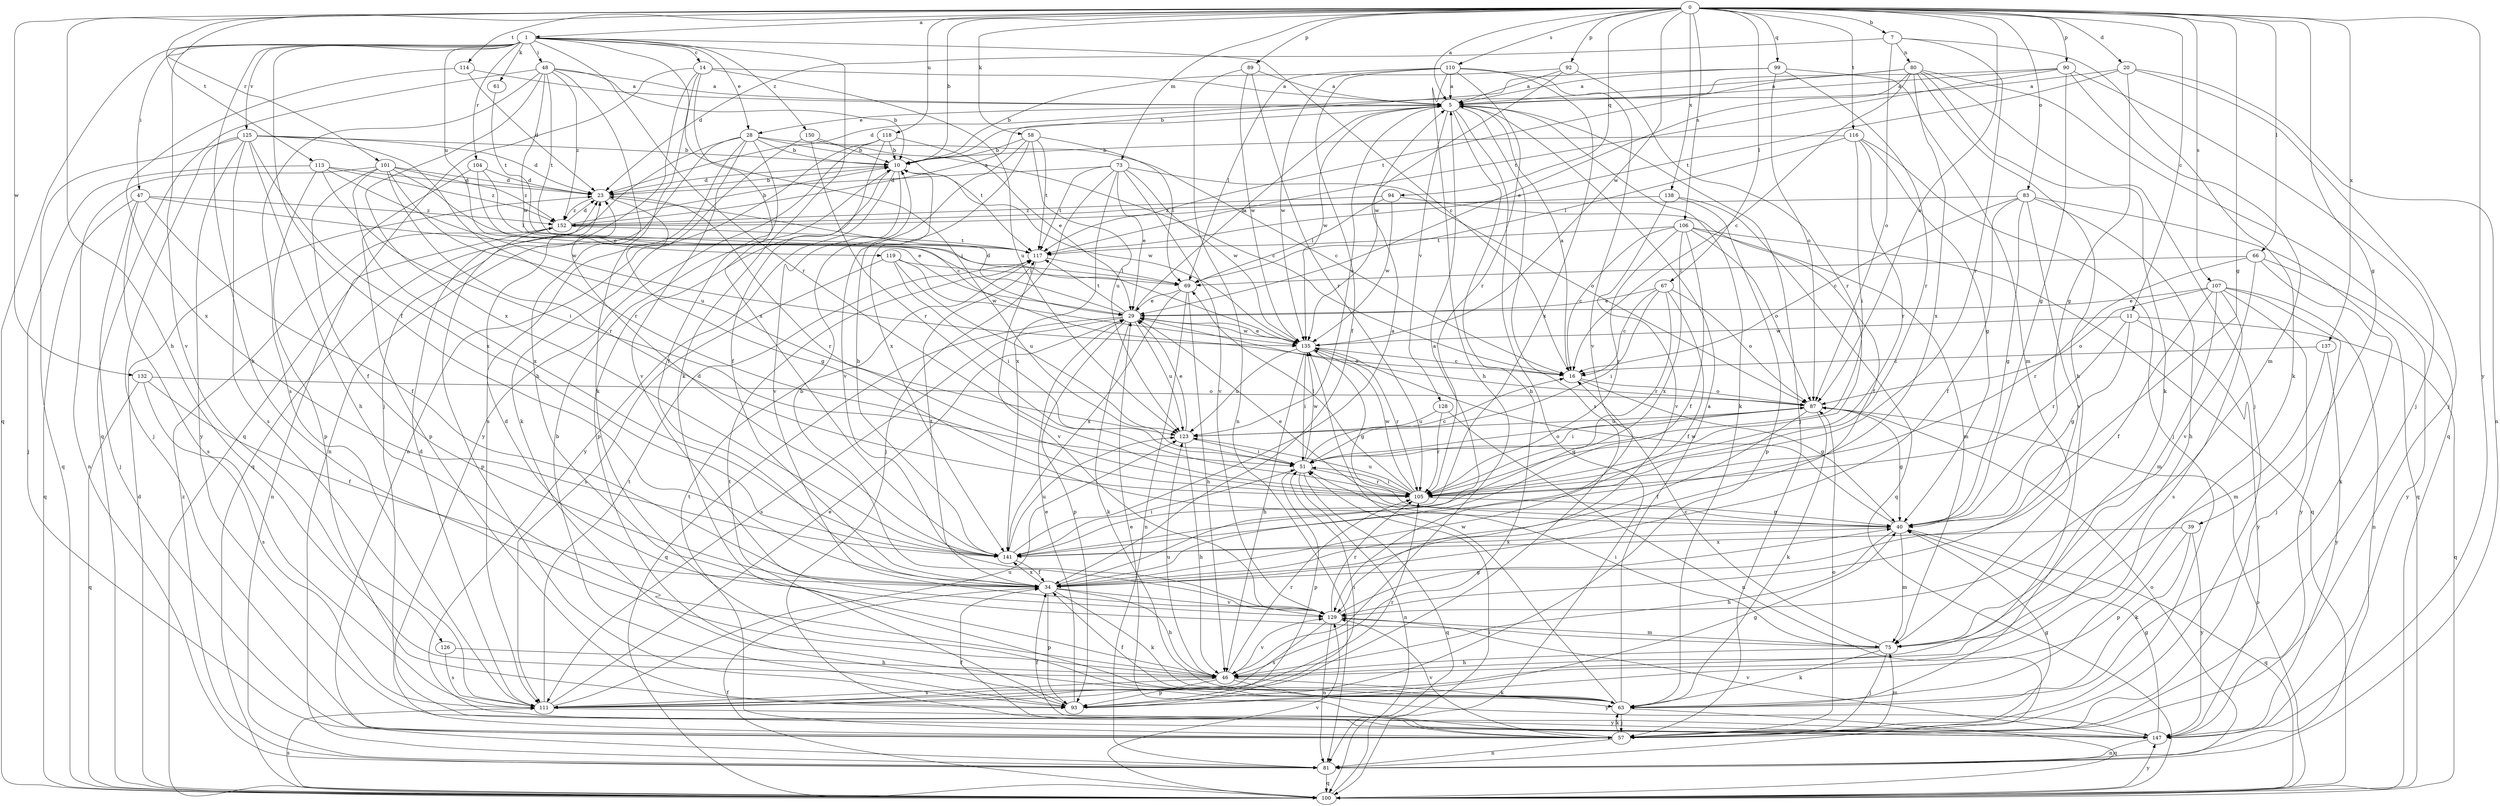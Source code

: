 strict digraph  {
0;
1;
5;
7;
10;
11;
14;
16;
20;
23;
28;
29;
34;
39;
40;
46;
47;
48;
51;
57;
58;
61;
63;
66;
67;
69;
73;
75;
80;
81;
83;
87;
89;
90;
92;
93;
94;
99;
100;
101;
104;
105;
106;
107;
110;
111;
113;
114;
116;
117;
118;
119;
123;
125;
126;
128;
129;
132;
135;
137;
138;
141;
147;
150;
152;
0 -> 1  [label=a];
0 -> 5  [label=a];
0 -> 7  [label=b];
0 -> 10  [label=b];
0 -> 11  [label=c];
0 -> 20  [label=d];
0 -> 39  [label=g];
0 -> 40  [label=g];
0 -> 46  [label=h];
0 -> 58  [label=k];
0 -> 66  [label=l];
0 -> 67  [label=l];
0 -> 73  [label=m];
0 -> 83  [label=o];
0 -> 87  [label=o];
0 -> 89  [label=p];
0 -> 90  [label=p];
0 -> 92  [label=p];
0 -> 94  [label=q];
0 -> 99  [label=q];
0 -> 101  [label=r];
0 -> 106  [label=s];
0 -> 107  [label=s];
0 -> 110  [label=s];
0 -> 113  [label=t];
0 -> 114  [label=t];
0 -> 116  [label=t];
0 -> 118  [label=u];
0 -> 132  [label=w];
0 -> 135  [label=w];
0 -> 137  [label=x];
0 -> 138  [label=x];
0 -> 147  [label=y];
1 -> 14  [label=c];
1 -> 16  [label=c];
1 -> 28  [label=e];
1 -> 34  [label=f];
1 -> 46  [label=h];
1 -> 47  [label=i];
1 -> 48  [label=i];
1 -> 51  [label=i];
1 -> 61  [label=k];
1 -> 63  [label=k];
1 -> 100  [label=q];
1 -> 104  [label=r];
1 -> 105  [label=r];
1 -> 119  [label=u];
1 -> 125  [label=v];
1 -> 126  [label=v];
1 -> 150  [label=z];
5 -> 28  [label=e];
5 -> 46  [label=h];
5 -> 57  [label=j];
5 -> 63  [label=k];
5 -> 100  [label=q];
5 -> 111  [label=s];
5 -> 123  [label=u];
5 -> 128  [label=v];
5 -> 135  [label=w];
7 -> 23  [label=d];
7 -> 63  [label=k];
7 -> 80  [label=n];
7 -> 87  [label=o];
7 -> 105  [label=r];
10 -> 23  [label=d];
10 -> 93  [label=p];
10 -> 129  [label=v];
10 -> 135  [label=w];
10 -> 147  [label=y];
11 -> 40  [label=g];
11 -> 100  [label=q];
11 -> 105  [label=r];
11 -> 135  [label=w];
11 -> 147  [label=y];
14 -> 5  [label=a];
14 -> 57  [label=j];
14 -> 63  [label=k];
14 -> 100  [label=q];
14 -> 123  [label=u];
14 -> 141  [label=x];
16 -> 5  [label=a];
16 -> 40  [label=g];
16 -> 87  [label=o];
20 -> 5  [label=a];
20 -> 40  [label=g];
20 -> 57  [label=j];
20 -> 81  [label=n];
20 -> 117  [label=t];
23 -> 10  [label=b];
23 -> 40  [label=g];
23 -> 105  [label=r];
23 -> 152  [label=z];
28 -> 10  [label=b];
28 -> 16  [label=c];
28 -> 34  [label=f];
28 -> 81  [label=n];
28 -> 100  [label=q];
28 -> 111  [label=s];
28 -> 117  [label=t];
28 -> 129  [label=v];
29 -> 5  [label=a];
29 -> 23  [label=d];
29 -> 63  [label=k];
29 -> 93  [label=p];
29 -> 100  [label=q];
29 -> 111  [label=s];
29 -> 117  [label=t];
29 -> 123  [label=u];
29 -> 135  [label=w];
34 -> 5  [label=a];
34 -> 46  [label=h];
34 -> 63  [label=k];
34 -> 93  [label=p];
34 -> 117  [label=t];
34 -> 129  [label=v];
34 -> 141  [label=x];
39 -> 63  [label=k];
39 -> 93  [label=p];
39 -> 141  [label=x];
39 -> 147  [label=y];
40 -> 29  [label=e];
40 -> 46  [label=h];
40 -> 75  [label=m];
40 -> 100  [label=q];
40 -> 135  [label=w];
40 -> 141  [label=x];
46 -> 63  [label=k];
46 -> 93  [label=p];
46 -> 105  [label=r];
46 -> 111  [label=s];
46 -> 123  [label=u];
46 -> 129  [label=v];
46 -> 147  [label=y];
47 -> 29  [label=e];
47 -> 34  [label=f];
47 -> 57  [label=j];
47 -> 100  [label=q];
47 -> 111  [label=s];
47 -> 152  [label=z];
48 -> 5  [label=a];
48 -> 10  [label=b];
48 -> 46  [label=h];
48 -> 100  [label=q];
48 -> 111  [label=s];
48 -> 117  [label=t];
48 -> 135  [label=w];
48 -> 141  [label=x];
48 -> 152  [label=z];
51 -> 16  [label=c];
51 -> 81  [label=n];
51 -> 87  [label=o];
51 -> 93  [label=p];
51 -> 100  [label=q];
51 -> 105  [label=r];
51 -> 135  [label=w];
57 -> 29  [label=e];
57 -> 34  [label=f];
57 -> 40  [label=g];
57 -> 63  [label=k];
57 -> 75  [label=m];
57 -> 81  [label=n];
57 -> 87  [label=o];
57 -> 117  [label=t];
57 -> 129  [label=v];
58 -> 10  [label=b];
58 -> 69  [label=l];
58 -> 117  [label=t];
58 -> 123  [label=u];
58 -> 129  [label=v];
58 -> 141  [label=x];
61 -> 117  [label=t];
63 -> 5  [label=a];
63 -> 34  [label=f];
63 -> 57  [label=j];
63 -> 100  [label=q];
63 -> 135  [label=w];
66 -> 63  [label=k];
66 -> 69  [label=l];
66 -> 105  [label=r];
66 -> 129  [label=v];
66 -> 147  [label=y];
67 -> 16  [label=c];
67 -> 29  [label=e];
67 -> 34  [label=f];
67 -> 51  [label=i];
67 -> 87  [label=o];
67 -> 105  [label=r];
69 -> 29  [label=e];
69 -> 46  [label=h];
69 -> 81  [label=n];
69 -> 141  [label=x];
73 -> 23  [label=d];
73 -> 29  [label=e];
73 -> 57  [label=j];
73 -> 87  [label=o];
73 -> 117  [label=t];
73 -> 129  [label=v];
73 -> 135  [label=w];
73 -> 141  [label=x];
75 -> 16  [label=c];
75 -> 23  [label=d];
75 -> 46  [label=h];
75 -> 51  [label=i];
75 -> 57  [label=j];
75 -> 63  [label=k];
80 -> 5  [label=a];
80 -> 16  [label=c];
80 -> 29  [label=e];
80 -> 46  [label=h];
80 -> 57  [label=j];
80 -> 63  [label=k];
80 -> 100  [label=q];
80 -> 117  [label=t];
80 -> 141  [label=x];
81 -> 87  [label=o];
81 -> 100  [label=q];
81 -> 152  [label=z];
83 -> 16  [label=c];
83 -> 34  [label=f];
83 -> 40  [label=g];
83 -> 46  [label=h];
83 -> 100  [label=q];
83 -> 129  [label=v];
83 -> 152  [label=z];
87 -> 29  [label=e];
87 -> 34  [label=f];
87 -> 40  [label=g];
87 -> 51  [label=i];
87 -> 63  [label=k];
87 -> 123  [label=u];
89 -> 5  [label=a];
89 -> 81  [label=n];
89 -> 105  [label=r];
89 -> 135  [label=w];
90 -> 5  [label=a];
90 -> 23  [label=d];
90 -> 40  [label=g];
90 -> 57  [label=j];
90 -> 75  [label=m];
90 -> 117  [label=t];
92 -> 5  [label=a];
92 -> 10  [label=b];
92 -> 105  [label=r];
92 -> 135  [label=w];
93 -> 10  [label=b];
93 -> 29  [label=e];
93 -> 40  [label=g];
93 -> 51  [label=i];
93 -> 117  [label=t];
94 -> 34  [label=f];
94 -> 69  [label=l];
94 -> 135  [label=w];
94 -> 152  [label=z];
99 -> 5  [label=a];
99 -> 10  [label=b];
99 -> 75  [label=m];
99 -> 87  [label=o];
99 -> 105  [label=r];
100 -> 23  [label=d];
100 -> 34  [label=f];
100 -> 51  [label=i];
100 -> 87  [label=o];
100 -> 111  [label=s];
100 -> 129  [label=v];
100 -> 147  [label=y];
101 -> 23  [label=d];
101 -> 29  [label=e];
101 -> 34  [label=f];
101 -> 81  [label=n];
101 -> 105  [label=r];
101 -> 123  [label=u];
101 -> 141  [label=x];
101 -> 152  [label=z];
104 -> 16  [label=c];
104 -> 23  [label=d];
104 -> 69  [label=l];
104 -> 93  [label=p];
105 -> 40  [label=g];
105 -> 51  [label=i];
105 -> 69  [label=l];
105 -> 123  [label=u];
105 -> 135  [label=w];
106 -> 16  [label=c];
106 -> 34  [label=f];
106 -> 75  [label=m];
106 -> 87  [label=o];
106 -> 100  [label=q];
106 -> 105  [label=r];
106 -> 117  [label=t];
106 -> 141  [label=x];
107 -> 29  [label=e];
107 -> 34  [label=f];
107 -> 57  [label=j];
107 -> 75  [label=m];
107 -> 81  [label=n];
107 -> 87  [label=o];
107 -> 111  [label=s];
107 -> 147  [label=y];
110 -> 5  [label=a];
110 -> 34  [label=f];
110 -> 46  [label=h];
110 -> 69  [label=l];
110 -> 105  [label=r];
110 -> 129  [label=v];
110 -> 135  [label=w];
110 -> 141  [label=x];
111 -> 23  [label=d];
111 -> 29  [label=e];
111 -> 105  [label=r];
111 -> 117  [label=t];
111 -> 123  [label=u];
111 -> 147  [label=y];
113 -> 23  [label=d];
113 -> 51  [label=i];
113 -> 57  [label=j];
113 -> 93  [label=p];
113 -> 135  [label=w];
113 -> 152  [label=z];
114 -> 5  [label=a];
114 -> 23  [label=d];
114 -> 141  [label=x];
116 -> 10  [label=b];
116 -> 40  [label=g];
116 -> 51  [label=i];
116 -> 57  [label=j];
116 -> 69  [label=l];
116 -> 105  [label=r];
117 -> 69  [label=l];
117 -> 129  [label=v];
118 -> 10  [label=b];
118 -> 29  [label=e];
118 -> 34  [label=f];
118 -> 81  [label=n];
118 -> 147  [label=y];
119 -> 51  [label=i];
119 -> 69  [label=l];
119 -> 111  [label=s];
119 -> 123  [label=u];
119 -> 135  [label=w];
123 -> 29  [label=e];
123 -> 46  [label=h];
123 -> 51  [label=i];
125 -> 10  [label=b];
125 -> 23  [label=d];
125 -> 46  [label=h];
125 -> 57  [label=j];
125 -> 100  [label=q];
125 -> 105  [label=r];
125 -> 111  [label=s];
125 -> 141  [label=x];
125 -> 147  [label=y];
126 -> 46  [label=h];
126 -> 111  [label=s];
128 -> 81  [label=n];
128 -> 105  [label=r];
128 -> 123  [label=u];
129 -> 10  [label=b];
129 -> 40  [label=g];
129 -> 75  [label=m];
129 -> 81  [label=n];
129 -> 105  [label=r];
129 -> 111  [label=s];
132 -> 34  [label=f];
132 -> 87  [label=o];
132 -> 100  [label=q];
132 -> 111  [label=s];
135 -> 16  [label=c];
135 -> 29  [label=e];
135 -> 40  [label=g];
135 -> 46  [label=h];
135 -> 51  [label=i];
135 -> 105  [label=r];
135 -> 123  [label=u];
137 -> 16  [label=c];
137 -> 75  [label=m];
137 -> 147  [label=y];
138 -> 93  [label=p];
138 -> 100  [label=q];
138 -> 129  [label=v];
138 -> 152  [label=z];
141 -> 5  [label=a];
141 -> 10  [label=b];
141 -> 23  [label=d];
141 -> 34  [label=f];
141 -> 51  [label=i];
141 -> 123  [label=u];
147 -> 34  [label=f];
147 -> 40  [label=g];
147 -> 81  [label=n];
147 -> 129  [label=v];
150 -> 10  [label=b];
150 -> 16  [label=c];
150 -> 63  [label=k];
150 -> 105  [label=r];
152 -> 5  [label=a];
152 -> 10  [label=b];
152 -> 23  [label=d];
152 -> 81  [label=n];
152 -> 93  [label=p];
152 -> 117  [label=t];
}
